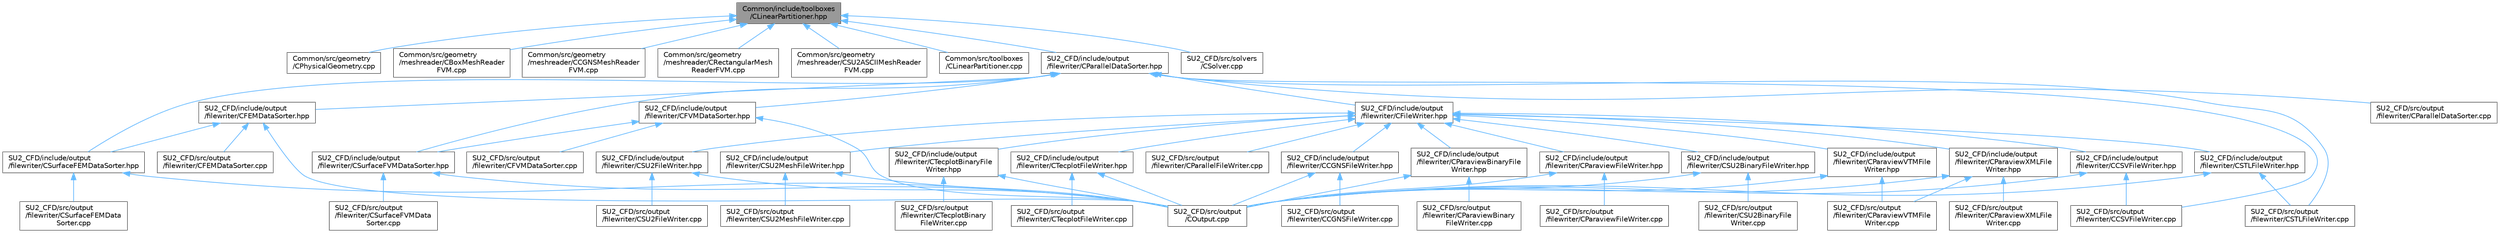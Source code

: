 digraph "Common/include/toolboxes/CLinearPartitioner.hpp"
{
 // LATEX_PDF_SIZE
  bgcolor="transparent";
  edge [fontname=Helvetica,fontsize=10,labelfontname=Helvetica,labelfontsize=10];
  node [fontname=Helvetica,fontsize=10,shape=box,height=0.2,width=0.4];
  Node1 [id="Node000001",label="Common/include/toolboxes\l/CLinearPartitioner.hpp",height=0.2,width=0.4,color="gray40", fillcolor="grey60", style="filled", fontcolor="black",tooltip="Header file for the class CLinearPartitioner. The implementations are in the CLinearPartitioner...."];
  Node1 -> Node2 [id="edge1_Node000001_Node000002",dir="back",color="steelblue1",style="solid",tooltip=" "];
  Node2 [id="Node000002",label="Common/src/geometry\l/CPhysicalGeometry.cpp",height=0.2,width=0.4,color="grey40", fillcolor="white", style="filled",URL="$CPhysicalGeometry_8cpp.html",tooltip="Implementation of the physical geometry class."];
  Node1 -> Node3 [id="edge2_Node000001_Node000003",dir="back",color="steelblue1",style="solid",tooltip=" "];
  Node3 [id="Node000003",label="Common/src/geometry\l/meshreader/CBoxMeshReader\lFVM.cpp",height=0.2,width=0.4,color="grey40", fillcolor="white", style="filled",URL="$CBoxMeshReaderFVM_8cpp.html",tooltip="Reads a 3D box grid into linear partitions for the finite volume solver (FVM)."];
  Node1 -> Node4 [id="edge3_Node000001_Node000004",dir="back",color="steelblue1",style="solid",tooltip=" "];
  Node4 [id="Node000004",label="Common/src/geometry\l/meshreader/CCGNSMeshReader\lFVM.cpp",height=0.2,width=0.4,color="grey40", fillcolor="white", style="filled",URL="$CCGNSMeshReaderFVM_8cpp.html",tooltip="Class that reads a single zone of a CGNS mesh file from disk into linear partitions across all ranks."];
  Node1 -> Node5 [id="edge4_Node000001_Node000005",dir="back",color="steelblue1",style="solid",tooltip=" "];
  Node5 [id="Node000005",label="Common/src/geometry\l/meshreader/CRectangularMesh\lReaderFVM.cpp",height=0.2,width=0.4,color="grey40", fillcolor="white", style="filled",URL="$CRectangularMeshReaderFVM_8cpp.html",tooltip="Reads a 2D rectangular grid into linear partitions for the finite volume solver (FVM)."];
  Node1 -> Node6 [id="edge5_Node000001_Node000006",dir="back",color="steelblue1",style="solid",tooltip=" "];
  Node6 [id="Node000006",label="Common/src/geometry\l/meshreader/CSU2ASCIIMeshReader\lFVM.cpp",height=0.2,width=0.4,color="grey40", fillcolor="white", style="filled",URL="$CSU2ASCIIMeshReaderFVM_8cpp.html",tooltip="Reads a native SU2 ASCII grid into linear partitions for the finite volume solver (FVM)."];
  Node1 -> Node7 [id="edge6_Node000001_Node000007",dir="back",color="steelblue1",style="solid",tooltip=" "];
  Node7 [id="Node000007",label="Common/src/toolboxes\l/CLinearPartitioner.cpp",height=0.2,width=0.4,color="grey40", fillcolor="white", style="filled",URL="$CLinearPartitioner_8cpp.html",tooltip="Helper class that provides the counts for each rank in a linear partitioning given the global count a..."];
  Node1 -> Node8 [id="edge7_Node000001_Node000008",dir="back",color="steelblue1",style="solid",tooltip=" "];
  Node8 [id="Node000008",label="SU2_CFD/include/output\l/filewriter/CParallelDataSorter.hpp",height=0.2,width=0.4,color="grey40", fillcolor="white", style="filled",URL="$CParallelDataSorter_8hpp.html",tooltip="Headers fo the data sorter class."];
  Node8 -> Node9 [id="edge8_Node000008_Node000009",dir="back",color="steelblue1",style="solid",tooltip=" "];
  Node9 [id="Node000009",label="SU2_CFD/include/output\l/filewriter/CFEMDataSorter.hpp",height=0.2,width=0.4,color="grey40", fillcolor="white", style="filled",URL="$CFEMDataSorter_8hpp.html",tooltip="Headers fo the FEM data sorter class."];
  Node9 -> Node10 [id="edge9_Node000009_Node000010",dir="back",color="steelblue1",style="solid",tooltip=" "];
  Node10 [id="Node000010",label="SU2_CFD/include/output\l/filewriter/CSurfaceFEMDataSorter.hpp",height=0.2,width=0.4,color="grey40", fillcolor="white", style="filled",URL="$CSurfaceFEMDataSorter_8hpp.html",tooltip="Headers fo the surface FEM data sorter class."];
  Node10 -> Node11 [id="edge10_Node000010_Node000011",dir="back",color="steelblue1",style="solid",tooltip=" "];
  Node11 [id="Node000011",label="SU2_CFD/src/output\l/COutput.cpp",height=0.2,width=0.4,color="grey40", fillcolor="white", style="filled",URL="$COutput_8cpp.html",tooltip="Main subroutines for output solver information."];
  Node10 -> Node12 [id="edge11_Node000010_Node000012",dir="back",color="steelblue1",style="solid",tooltip=" "];
  Node12 [id="Node000012",label="SU2_CFD/src/output\l/filewriter/CSurfaceFEMData\lSorter.cpp",height=0.2,width=0.4,color="grey40", fillcolor="white", style="filled",URL="$CSurfaceFEMDataSorter_8cpp.html",tooltip="Datasorter for FEM surfaces."];
  Node9 -> Node11 [id="edge12_Node000009_Node000011",dir="back",color="steelblue1",style="solid",tooltip=" "];
  Node9 -> Node13 [id="edge13_Node000009_Node000013",dir="back",color="steelblue1",style="solid",tooltip=" "];
  Node13 [id="Node000013",label="SU2_CFD/src/output\l/filewriter/CFEMDataSorter.cpp",height=0.2,width=0.4,color="grey40", fillcolor="white", style="filled",URL="$CFEMDataSorter_8cpp.html",tooltip="Datasorter class for FEM solvers."];
  Node8 -> Node14 [id="edge14_Node000008_Node000014",dir="back",color="steelblue1",style="solid",tooltip=" "];
  Node14 [id="Node000014",label="SU2_CFD/include/output\l/filewriter/CFVMDataSorter.hpp",height=0.2,width=0.4,color="grey40", fillcolor="white", style="filled",URL="$CFVMDataSorter_8hpp.html",tooltip="Headers fo the FVM data sorter class."];
  Node14 -> Node15 [id="edge15_Node000014_Node000015",dir="back",color="steelblue1",style="solid",tooltip=" "];
  Node15 [id="Node000015",label="SU2_CFD/include/output\l/filewriter/CSurfaceFVMDataSorter.hpp",height=0.2,width=0.4,color="grey40", fillcolor="white", style="filled",URL="$CSurfaceFVMDataSorter_8hpp.html",tooltip="Headers for the surface FVM data sorter class."];
  Node15 -> Node11 [id="edge16_Node000015_Node000011",dir="back",color="steelblue1",style="solid",tooltip=" "];
  Node15 -> Node16 [id="edge17_Node000015_Node000016",dir="back",color="steelblue1",style="solid",tooltip=" "];
  Node16 [id="Node000016",label="SU2_CFD/src/output\l/filewriter/CSurfaceFVMData\lSorter.cpp",height=0.2,width=0.4,color="grey40", fillcolor="white", style="filled",URL="$CSurfaceFVMDataSorter_8cpp.html",tooltip="Datasorter for FVM surfaces."];
  Node14 -> Node11 [id="edge18_Node000014_Node000011",dir="back",color="steelblue1",style="solid",tooltip=" "];
  Node14 -> Node17 [id="edge19_Node000014_Node000017",dir="back",color="steelblue1",style="solid",tooltip=" "];
  Node17 [id="Node000017",label="SU2_CFD/src/output\l/filewriter/CFVMDataSorter.cpp",height=0.2,width=0.4,color="grey40", fillcolor="white", style="filled",URL="$CFVMDataSorter_8cpp.html",tooltip="Datasorter class for FVM solvers."];
  Node8 -> Node18 [id="edge20_Node000008_Node000018",dir="back",color="steelblue1",style="solid",tooltip=" "];
  Node18 [id="Node000018",label="SU2_CFD/include/output\l/filewriter/CFileWriter.hpp",height=0.2,width=0.4,color="grey40", fillcolor="white", style="filled",URL="$CFileWriter_8hpp.html",tooltip="Headers fo the file writer class."];
  Node18 -> Node19 [id="edge21_Node000018_Node000019",dir="back",color="steelblue1",style="solid",tooltip=" "];
  Node19 [id="Node000019",label="SU2_CFD/include/output\l/filewriter/CCGNSFileWriter.hpp",height=0.2,width=0.4,color="grey40", fillcolor="white", style="filled",URL="$CCGNSFileWriter_8hpp.html",tooltip="Headers for CGNS file writer class."];
  Node19 -> Node11 [id="edge22_Node000019_Node000011",dir="back",color="steelblue1",style="solid",tooltip=" "];
  Node19 -> Node20 [id="edge23_Node000019_Node000020",dir="back",color="steelblue1",style="solid",tooltip=" "];
  Node20 [id="Node000020",label="SU2_CFD/src/output\l/filewriter/CCGNSFileWriter.cpp",height=0.2,width=0.4,color="grey40", fillcolor="white", style="filled",URL="$CCGNSFileWriter_8cpp.html",tooltip="Filewriter class for CGNS format."];
  Node18 -> Node21 [id="edge24_Node000018_Node000021",dir="back",color="steelblue1",style="solid",tooltip=" "];
  Node21 [id="Node000021",label="SU2_CFD/include/output\l/filewriter/CCSVFileWriter.hpp",height=0.2,width=0.4,color="grey40", fillcolor="white", style="filled",URL="$CCSVFileWriter_8hpp.html",tooltip="Headers fo the CSV file writer class."];
  Node21 -> Node11 [id="edge25_Node000021_Node000011",dir="back",color="steelblue1",style="solid",tooltip=" "];
  Node21 -> Node22 [id="edge26_Node000021_Node000022",dir="back",color="steelblue1",style="solid",tooltip=" "];
  Node22 [id="Node000022",label="SU2_CFD/src/output\l/filewriter/CCSVFileWriter.cpp",height=0.2,width=0.4,color="grey40", fillcolor="white", style="filled",URL="$CCSVFileWriter_8cpp.html",tooltip="CSV Writer output class."];
  Node18 -> Node23 [id="edge27_Node000018_Node000023",dir="back",color="steelblue1",style="solid",tooltip=" "];
  Node23 [id="Node000023",label="SU2_CFD/include/output\l/filewriter/CParaviewBinaryFile\lWriter.hpp",height=0.2,width=0.4,color="grey40", fillcolor="white", style="filled",URL="$CParaviewBinaryFileWriter_8hpp.html",tooltip="Headers fo paraview binary file writer class."];
  Node23 -> Node11 [id="edge28_Node000023_Node000011",dir="back",color="steelblue1",style="solid",tooltip=" "];
  Node23 -> Node24 [id="edge29_Node000023_Node000024",dir="back",color="steelblue1",style="solid",tooltip=" "];
  Node24 [id="Node000024",label="SU2_CFD/src/output\l/filewriter/CParaviewBinary\lFileWriter.cpp",height=0.2,width=0.4,color="grey40", fillcolor="white", style="filled",URL="$CParaviewBinaryFileWriter_8cpp.html",tooltip="Filewriter class for Paraview binary format."];
  Node18 -> Node25 [id="edge30_Node000018_Node000025",dir="back",color="steelblue1",style="solid",tooltip=" "];
  Node25 [id="Node000025",label="SU2_CFD/include/output\l/filewriter/CParaviewFileWriter.hpp",height=0.2,width=0.4,color="grey40", fillcolor="white", style="filled",URL="$CParaviewFileWriter_8hpp.html",tooltip="Headers fo the paraview file writer class."];
  Node25 -> Node11 [id="edge31_Node000025_Node000011",dir="back",color="steelblue1",style="solid",tooltip=" "];
  Node25 -> Node26 [id="edge32_Node000025_Node000026",dir="back",color="steelblue1",style="solid",tooltip=" "];
  Node26 [id="Node000026",label="SU2_CFD/src/output\l/filewriter/CParaviewFileWriter.cpp",height=0.2,width=0.4,color="grey40", fillcolor="white", style="filled",URL="$CParaviewFileWriter_8cpp.html",tooltip="Filewriter class for Paraview ASCII format."];
  Node18 -> Node27 [id="edge33_Node000018_Node000027",dir="back",color="steelblue1",style="solid",tooltip=" "];
  Node27 [id="Node000027",label="SU2_CFD/include/output\l/filewriter/CParaviewVTMFile\lWriter.hpp",height=0.2,width=0.4,color="grey40", fillcolor="white", style="filled",URL="$CParaviewVTMFileWriter_8hpp.html",tooltip="Headers fo paraview binary file writer class."];
  Node27 -> Node11 [id="edge34_Node000027_Node000011",dir="back",color="steelblue1",style="solid",tooltip=" "];
  Node27 -> Node28 [id="edge35_Node000027_Node000028",dir="back",color="steelblue1",style="solid",tooltip=" "];
  Node28 [id="Node000028",label="SU2_CFD/src/output\l/filewriter/CParaviewVTMFile\lWriter.cpp",height=0.2,width=0.4,color="grey40", fillcolor="white", style="filled",URL="$CParaviewVTMFileWriter_8cpp.html",tooltip="Filewriter class for Paraview binary format."];
  Node18 -> Node29 [id="edge36_Node000018_Node000029",dir="back",color="steelblue1",style="solid",tooltip=" "];
  Node29 [id="Node000029",label="SU2_CFD/include/output\l/filewriter/CParaviewXMLFile\lWriter.hpp",height=0.2,width=0.4,color="grey40", fillcolor="white", style="filled",URL="$CParaviewXMLFileWriter_8hpp.html",tooltip="Headers fo paraview binary file writer class."];
  Node29 -> Node11 [id="edge37_Node000029_Node000011",dir="back",color="steelblue1",style="solid",tooltip=" "];
  Node29 -> Node28 [id="edge38_Node000029_Node000028",dir="back",color="steelblue1",style="solid",tooltip=" "];
  Node29 -> Node30 [id="edge39_Node000029_Node000030",dir="back",color="steelblue1",style="solid",tooltip=" "];
  Node30 [id="Node000030",label="SU2_CFD/src/output\l/filewriter/CParaviewXMLFile\lWriter.cpp",height=0.2,width=0.4,color="grey40", fillcolor="white", style="filled",URL="$CParaviewXMLFileWriter_8cpp.html",tooltip="Filewriter class for Paraview binary format."];
  Node18 -> Node31 [id="edge40_Node000018_Node000031",dir="back",color="steelblue1",style="solid",tooltip=" "];
  Node31 [id="Node000031",label="SU2_CFD/include/output\l/filewriter/CSTLFileWriter.hpp",height=0.2,width=0.4,color="grey40", fillcolor="white", style="filled",URL="$CSTLFileWriter_8hpp.html",tooltip="Headers fo the STL file writer class."];
  Node31 -> Node11 [id="edge41_Node000031_Node000011",dir="back",color="steelblue1",style="solid",tooltip=" "];
  Node31 -> Node32 [id="edge42_Node000031_Node000032",dir="back",color="steelblue1",style="solid",tooltip=" "];
  Node32 [id="Node000032",label="SU2_CFD/src/output\l/filewriter/CSTLFileWriter.cpp",height=0.2,width=0.4,color="grey40", fillcolor="white", style="filled",URL="$CSTLFileWriter_8cpp.html",tooltip="STL Writer output class."];
  Node18 -> Node33 [id="edge43_Node000018_Node000033",dir="back",color="steelblue1",style="solid",tooltip=" "];
  Node33 [id="Node000033",label="SU2_CFD/include/output\l/filewriter/CSU2BinaryFileWriter.hpp",height=0.2,width=0.4,color="grey40", fillcolor="white", style="filled",URL="$CSU2BinaryFileWriter_8hpp.html",tooltip="Headers fo the SU2 binary file writer class."];
  Node33 -> Node11 [id="edge44_Node000033_Node000011",dir="back",color="steelblue1",style="solid",tooltip=" "];
  Node33 -> Node34 [id="edge45_Node000033_Node000034",dir="back",color="steelblue1",style="solid",tooltip=" "];
  Node34 [id="Node000034",label="SU2_CFD/src/output\l/filewriter/CSU2BinaryFile\lWriter.cpp",height=0.2,width=0.4,color="grey40", fillcolor="white", style="filled",URL="$CSU2BinaryFileWriter_8cpp.html",tooltip="Filewriter class SU2 native binary format."];
  Node18 -> Node35 [id="edge46_Node000018_Node000035",dir="back",color="steelblue1",style="solid",tooltip=" "];
  Node35 [id="Node000035",label="SU2_CFD/include/output\l/filewriter/CSU2FileWriter.hpp",height=0.2,width=0.4,color="grey40", fillcolor="white", style="filled",URL="$CSU2FileWriter_8hpp.html",tooltip="Headers fo the CSV file writer class."];
  Node35 -> Node11 [id="edge47_Node000035_Node000011",dir="back",color="steelblue1",style="solid",tooltip=" "];
  Node35 -> Node36 [id="edge48_Node000035_Node000036",dir="back",color="steelblue1",style="solid",tooltip=" "];
  Node36 [id="Node000036",label="SU2_CFD/src/output\l/filewriter/CSU2FileWriter.cpp",height=0.2,width=0.4,color="grey40", fillcolor="white", style="filled",URL="$CSU2FileWriter_8cpp.html",tooltip="Filewriter class SU2 native ASCII (CSV) format."];
  Node18 -> Node37 [id="edge49_Node000018_Node000037",dir="back",color="steelblue1",style="solid",tooltip=" "];
  Node37 [id="Node000037",label="SU2_CFD/include/output\l/filewriter/CSU2MeshFileWriter.hpp",height=0.2,width=0.4,color="grey40", fillcolor="white", style="filled",URL="$CSU2MeshFileWriter_8hpp.html",tooltip="Headers fo the CSV file writer class."];
  Node37 -> Node11 [id="edge50_Node000037_Node000011",dir="back",color="steelblue1",style="solid",tooltip=" "];
  Node37 -> Node38 [id="edge51_Node000037_Node000038",dir="back",color="steelblue1",style="solid",tooltip=" "];
  Node38 [id="Node000038",label="SU2_CFD/src/output\l/filewriter/CSU2MeshFileWriter.cpp",height=0.2,width=0.4,color="grey40", fillcolor="white", style="filled",URL="$CSU2MeshFileWriter_8cpp.html",tooltip="Filewriter class SU2 native mesh format."];
  Node18 -> Node39 [id="edge52_Node000018_Node000039",dir="back",color="steelblue1",style="solid",tooltip=" "];
  Node39 [id="Node000039",label="SU2_CFD/include/output\l/filewriter/CTecplotBinaryFile\lWriter.hpp",height=0.2,width=0.4,color="grey40", fillcolor="white", style="filled",URL="$CTecplotBinaryFileWriter_8hpp.html",tooltip="Headers fo the tecplot binary writer class."];
  Node39 -> Node11 [id="edge53_Node000039_Node000011",dir="back",color="steelblue1",style="solid",tooltip=" "];
  Node39 -> Node40 [id="edge54_Node000039_Node000040",dir="back",color="steelblue1",style="solid",tooltip=" "];
  Node40 [id="Node000040",label="SU2_CFD/src/output\l/filewriter/CTecplotBinary\lFileWriter.cpp",height=0.2,width=0.4,color="grey40", fillcolor="white", style="filled",URL="$CTecplotBinaryFileWriter_8cpp.html",tooltip="Filewriter class for Tecplot binary format."];
  Node18 -> Node41 [id="edge55_Node000018_Node000041",dir="back",color="steelblue1",style="solid",tooltip=" "];
  Node41 [id="Node000041",label="SU2_CFD/include/output\l/filewriter/CTecplotFileWriter.hpp",height=0.2,width=0.4,color="grey40", fillcolor="white", style="filled",URL="$CTecplotFileWriter_8hpp.html",tooltip="Headers fo the tecplot ASCII writer class."];
  Node41 -> Node11 [id="edge56_Node000041_Node000011",dir="back",color="steelblue1",style="solid",tooltip=" "];
  Node41 -> Node42 [id="edge57_Node000041_Node000042",dir="back",color="steelblue1",style="solid",tooltip=" "];
  Node42 [id="Node000042",label="SU2_CFD/src/output\l/filewriter/CTecplotFileWriter.cpp",height=0.2,width=0.4,color="grey40", fillcolor="white", style="filled",URL="$CTecplotFileWriter_8cpp.html",tooltip="Filewriter class for Tecplot ASCII format."];
  Node18 -> Node43 [id="edge58_Node000018_Node000043",dir="back",color="steelblue1",style="solid",tooltip=" "];
  Node43 [id="Node000043",label="SU2_CFD/src/output\l/filewriter/CParallelFileWriter.cpp",height=0.2,width=0.4,color="grey40", fillcolor="white", style="filled",URL="$CParallelFileWriter_8cpp.html",tooltip="Filewriter base class."];
  Node8 -> Node10 [id="edge59_Node000008_Node000010",dir="back",color="steelblue1",style="solid",tooltip=" "];
  Node8 -> Node15 [id="edge60_Node000008_Node000015",dir="back",color="steelblue1",style="solid",tooltip=" "];
  Node8 -> Node22 [id="edge61_Node000008_Node000022",dir="back",color="steelblue1",style="solid",tooltip=" "];
  Node8 -> Node44 [id="edge62_Node000008_Node000044",dir="back",color="steelblue1",style="solid",tooltip=" "];
  Node44 [id="Node000044",label="SU2_CFD/src/output\l/filewriter/CParallelDataSorter.cpp",height=0.2,width=0.4,color="grey40", fillcolor="white", style="filled",URL="$CParallelDataSorter_8cpp.html",tooltip="Datasorter base class."];
  Node8 -> Node32 [id="edge63_Node000008_Node000032",dir="back",color="steelblue1",style="solid",tooltip=" "];
  Node1 -> Node45 [id="edge64_Node000001_Node000045",dir="back",color="steelblue1",style="solid",tooltip=" "];
  Node45 [id="Node000045",label="SU2_CFD/src/solvers\l/CSolver.cpp",height=0.2,width=0.4,color="grey40", fillcolor="white", style="filled",URL="$CSolver_8cpp.html",tooltip="Main subroutines for CSolver class."];
}
